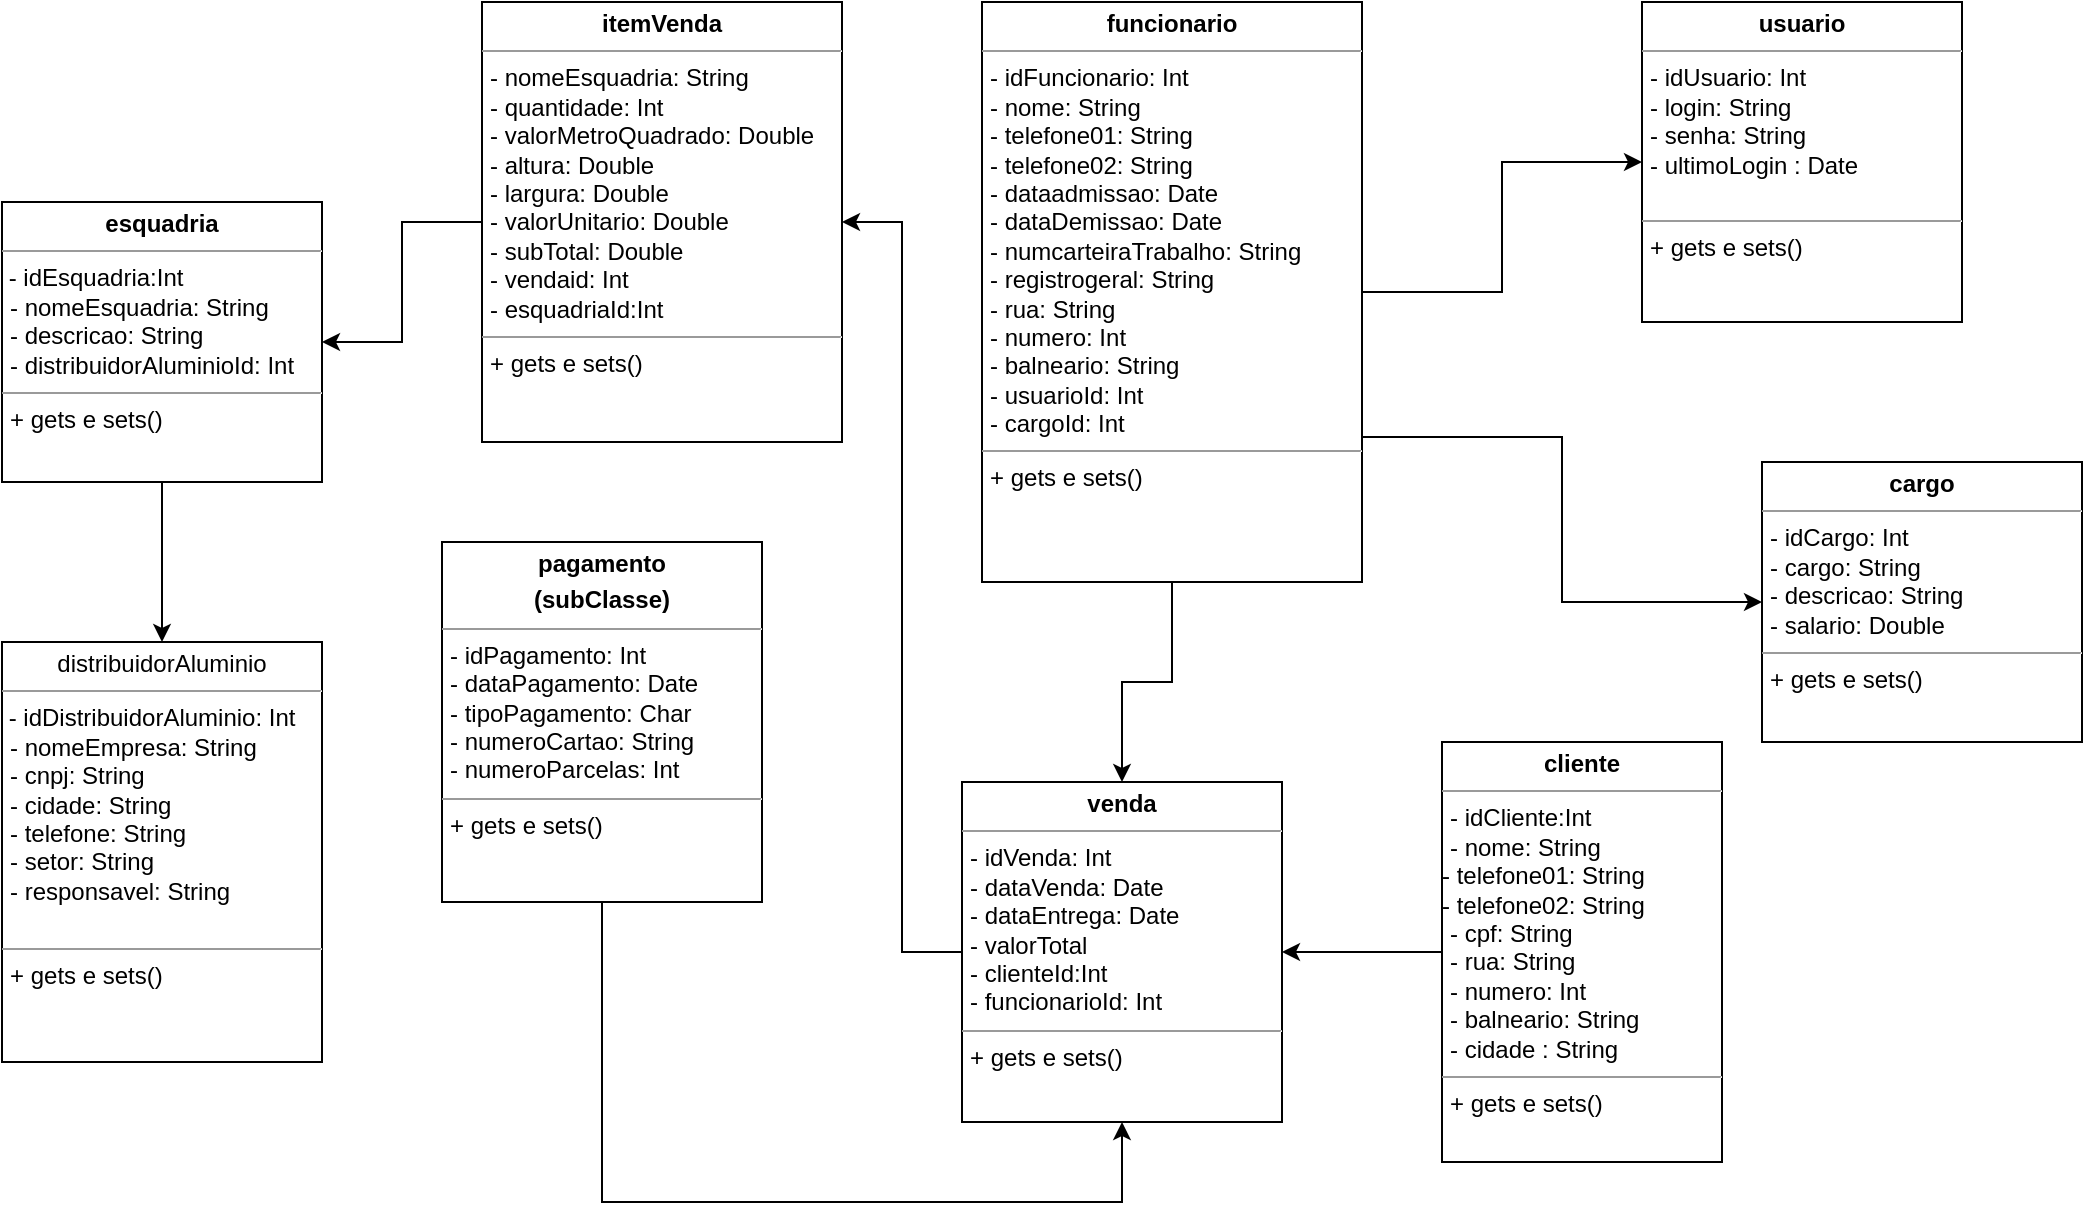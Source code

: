 <mxfile version="22.0.2" type="device">
  <diagram name="Page-1" id="y-ac1SQpscc77dCYOaPY">
    <mxGraphModel dx="1466" dy="1461" grid="1" gridSize="10" guides="1" tooltips="1" connect="1" arrows="1" fold="1" page="1" pageScale="1" pageWidth="1100" pageHeight="850" background="#ffffff" math="0" shadow="0">
      <root>
        <mxCell id="0" />
        <mxCell id="1" parent="0" />
        <mxCell id="Hye-L756V00N9L44a5Xq-5" value="&lt;p style=&quot;margin:0px;margin-top:4px;text-align:center;&quot;&gt;&lt;font style=&quot;vertical-align: inherit;&quot;&gt;&lt;font style=&quot;vertical-align: inherit;&quot;&gt;&lt;b&gt;&lt;font style=&quot;vertical-align: inherit;&quot;&gt;&lt;font style=&quot;vertical-align: inherit;&quot;&gt;&lt;font style=&quot;vertical-align: inherit;&quot;&gt;&lt;font style=&quot;vertical-align: inherit;&quot;&gt;usuario&lt;/font&gt;&lt;/font&gt;&lt;/font&gt;&lt;/font&gt;&lt;/b&gt;&lt;/font&gt;&lt;/font&gt;&lt;/p&gt;&lt;hr size=&quot;1&quot;&gt;&lt;p style=&quot;margin:0px;margin-left:4px;&quot;&gt;- idUsuario: Int&lt;/p&gt;&lt;p style=&quot;margin:0px;margin-left:4px;&quot;&gt;&lt;font style=&quot;vertical-align: inherit;&quot;&gt;&lt;font style=&quot;vertical-align: inherit;&quot;&gt;&lt;font style=&quot;vertical-align: inherit;&quot;&gt;&lt;font style=&quot;vertical-align: inherit;&quot;&gt;&lt;font style=&quot;vertical-align: inherit;&quot;&gt;&lt;font style=&quot;vertical-align: inherit;&quot;&gt;- login: String &lt;/font&gt;&lt;/font&gt;&lt;/font&gt;&lt;/font&gt;&lt;/font&gt;&lt;/font&gt;&lt;br&gt;&lt;font style=&quot;vertical-align: inherit;&quot;&gt;&lt;font style=&quot;vertical-align: inherit;&quot;&gt;&lt;font style=&quot;vertical-align: inherit;&quot;&gt;&lt;font style=&quot;vertical-align: inherit;&quot;&gt;&lt;font style=&quot;vertical-align: inherit;&quot;&gt;&lt;font style=&quot;vertical-align: inherit;&quot;&gt;- senha: String&lt;/font&gt;&lt;/font&gt;&lt;/font&gt;&lt;/font&gt;&lt;/font&gt;&lt;/font&gt;&lt;/p&gt;&lt;p style=&quot;margin:0px;margin-left:4px;&quot;&gt;&lt;font style=&quot;vertical-align: inherit;&quot;&gt;&lt;font style=&quot;vertical-align: inherit;&quot;&gt;&lt;font style=&quot;vertical-align: inherit;&quot;&gt;&lt;font style=&quot;vertical-align: inherit;&quot;&gt;&lt;font style=&quot;vertical-align: inherit;&quot;&gt;&lt;font style=&quot;vertical-align: inherit;&quot;&gt;&lt;font style=&quot;vertical-align: inherit;&quot;&gt;&lt;font style=&quot;vertical-align: inherit;&quot;&gt;- ultimoLogin : Date&lt;/font&gt;&lt;/font&gt;&lt;/font&gt;&lt;/font&gt;&lt;/font&gt;&lt;/font&gt;&lt;/font&gt;&lt;/font&gt;&lt;/p&gt;&lt;p style=&quot;margin:0px;margin-left:4px;&quot;&gt;&lt;br&gt;&lt;/p&gt;&lt;hr size=&quot;1&quot;&gt;&lt;p style=&quot;margin:0px;margin-left:4px;&quot;&gt;+ gets e sets()&lt;br&gt;&lt;/p&gt;" style="verticalAlign=top;align=left;overflow=fill;fontSize=12;fontFamily=Helvetica;html=1;whiteSpace=wrap;" parent="1" vertex="1">
          <mxGeometry x="840" y="-400" width="160" height="160" as="geometry" />
        </mxCell>
        <mxCell id="A31YJyh6Xbmf7So8F6tx-86" style="edgeStyle=orthogonalEdgeStyle;rounded=0;orthogonalLoop=1;jettySize=auto;html=1;" parent="1" source="A31YJyh6Xbmf7So8F6tx-1" target="Hye-L756V00N9L44a5Xq-5" edge="1">
          <mxGeometry relative="1" as="geometry" />
        </mxCell>
        <mxCell id="A31YJyh6Xbmf7So8F6tx-87" style="edgeStyle=orthogonalEdgeStyle;rounded=0;orthogonalLoop=1;jettySize=auto;html=1;entryX=0;entryY=0.5;entryDx=0;entryDy=0;exitX=1;exitY=0.75;exitDx=0;exitDy=0;" parent="1" source="A31YJyh6Xbmf7So8F6tx-1" target="A31YJyh6Xbmf7So8F6tx-4" edge="1">
          <mxGeometry relative="1" as="geometry" />
        </mxCell>
        <mxCell id="A31YJyh6Xbmf7So8F6tx-88" style="edgeStyle=orthogonalEdgeStyle;rounded=0;orthogonalLoop=1;jettySize=auto;html=1;entryX=0.5;entryY=0;entryDx=0;entryDy=0;" parent="1" source="A31YJyh6Xbmf7So8F6tx-1" target="A31YJyh6Xbmf7So8F6tx-6" edge="1">
          <mxGeometry relative="1" as="geometry" />
        </mxCell>
        <mxCell id="A31YJyh6Xbmf7So8F6tx-1" value="&lt;p style=&quot;margin:0px;margin-top:4px;text-align:center;&quot;&gt;&lt;font style=&quot;vertical-align: inherit;&quot;&gt;&lt;font style=&quot;vertical-align: inherit;&quot;&gt;&lt;b&gt;funcionario&lt;/b&gt;&lt;/font&gt;&lt;/font&gt;&lt;/p&gt;&lt;hr size=&quot;1&quot;&gt;&lt;p style=&quot;margin:0px;margin-left:4px;&quot;&gt;&lt;font style=&quot;vertical-align: inherit;&quot;&gt;&lt;font style=&quot;vertical-align: inherit;&quot;&gt;- idFuncionario: Int&lt;/font&gt;&lt;/font&gt;&lt;span style=&quot;background-color: initial;&quot;&gt;&amp;nbsp;&lt;/span&gt;&lt;/p&gt;&lt;p style=&quot;margin:0px;margin-left:4px;&quot;&gt;&lt;font style=&quot;vertical-align: inherit;&quot;&gt;&lt;font style=&quot;vertical-align: inherit;&quot;&gt;- nome: String&lt;/font&gt;&lt;/font&gt;&lt;br&gt;&lt;font style=&quot;vertical-align: inherit;&quot;&gt;&lt;font style=&quot;vertical-align: inherit;&quot;&gt;- telefone01: String&lt;br&gt;&lt;/font&gt;&lt;/font&gt;&lt;/p&gt;&lt;p style=&quot;margin:0px;margin-left:4px;&quot;&gt;&lt;font style=&quot;vertical-align: inherit;&quot;&gt;&lt;font style=&quot;vertical-align: inherit;&quot;&gt;- telefone02: String&lt;br&gt;&lt;/font&gt;&lt;/font&gt;&lt;/p&gt;&lt;p style=&quot;margin:0px;margin-left:4px;&quot;&gt;&lt;font style=&quot;vertical-align: inherit;&quot;&gt;&lt;font style=&quot;vertical-align: inherit;&quot;&gt;- dataadmissao: Date&lt;/font&gt;&lt;/font&gt;&lt;/p&gt;&lt;p style=&quot;margin:0px;margin-left:4px;&quot;&gt;&lt;font style=&quot;vertical-align: inherit;&quot;&gt;&lt;font style=&quot;vertical-align: inherit;&quot;&gt;&lt;font style=&quot;vertical-align: inherit;&quot;&gt;&lt;font style=&quot;vertical-align: inherit;&quot;&gt;- dataDemissao: Date&lt;/font&gt;&lt;/font&gt;&lt;/font&gt;&lt;/font&gt;&lt;/p&gt;&lt;p style=&quot;margin:0px;margin-left:4px;&quot;&gt;&lt;font style=&quot;vertical-align: inherit;&quot;&gt;&lt;font style=&quot;vertical-align: inherit;&quot;&gt;&lt;font style=&quot;vertical-align: inherit;&quot;&gt;&lt;font style=&quot;vertical-align: inherit;&quot;&gt;- numcarteiraTrabalho: String&lt;/font&gt;&lt;/font&gt;&lt;/font&gt;&lt;/font&gt;&lt;/p&gt;&lt;p style=&quot;margin:0px;margin-left:4px;&quot;&gt;&lt;font style=&quot;vertical-align: inherit;&quot;&gt;&lt;font style=&quot;vertical-align: inherit;&quot;&gt;&lt;font style=&quot;vertical-align: inherit;&quot;&gt;&lt;font style=&quot;vertical-align: inherit;&quot;&gt;- registrogeral: String&lt;/font&gt;&lt;/font&gt;&lt;/font&gt;&lt;/font&gt;&lt;/p&gt;&lt;p style=&quot;margin:0px;margin-left:4px;&quot;&gt;&lt;font style=&quot;vertical-align: inherit;&quot;&gt;&lt;font style=&quot;vertical-align: inherit;&quot;&gt;&lt;font style=&quot;vertical-align: inherit;&quot;&gt;&lt;font style=&quot;vertical-align: inherit;&quot;&gt;- rua: String&lt;/font&gt;&lt;/font&gt;&lt;/font&gt;&lt;/font&gt;&lt;/p&gt;&lt;p style=&quot;margin:0px;margin-left:4px;&quot;&gt;&lt;font style=&quot;vertical-align: inherit;&quot;&gt;&lt;font style=&quot;vertical-align: inherit;&quot;&gt;&lt;font style=&quot;vertical-align: inherit;&quot;&gt;&lt;font style=&quot;vertical-align: inherit;&quot;&gt;- numero: Int&lt;/font&gt;&lt;/font&gt;&lt;/font&gt;&lt;/font&gt;&lt;/p&gt;&lt;p style=&quot;margin:0px;margin-left:4px;&quot;&gt;&lt;font style=&quot;vertical-align: inherit;&quot;&gt;&lt;font style=&quot;vertical-align: inherit;&quot;&gt;&lt;font style=&quot;vertical-align: inherit;&quot;&gt;&lt;font style=&quot;vertical-align: inherit;&quot;&gt;- balneario: String&amp;nbsp;&lt;/font&gt;&lt;/font&gt;&lt;/font&gt;&lt;/font&gt;&lt;/p&gt;&lt;p style=&quot;margin:0px;margin-left:4px;&quot;&gt;&lt;font style=&quot;vertical-align: inherit;&quot;&gt;&lt;font style=&quot;vertical-align: inherit;&quot;&gt;&lt;font style=&quot;vertical-align: inherit;&quot;&gt;&lt;font style=&quot;vertical-align: inherit;&quot;&gt;- usuarioId: Int&lt;/font&gt;&lt;/font&gt;&lt;/font&gt;&lt;/font&gt;&lt;/p&gt;&lt;p style=&quot;margin:0px;margin-left:4px;&quot;&gt;&lt;font style=&quot;vertical-align: inherit;&quot;&gt;&lt;font style=&quot;vertical-align: inherit;&quot;&gt;&lt;font style=&quot;vertical-align: inherit;&quot;&gt;&lt;font style=&quot;vertical-align: inherit;&quot;&gt;- cargoId: Int&lt;/font&gt;&lt;/font&gt;&lt;/font&gt;&lt;/font&gt;&lt;/p&gt;&lt;hr size=&quot;1&quot;&gt;&lt;p style=&quot;margin:0px;margin-left:4px;&quot;&gt;+ gets e sets()&lt;br&gt;&lt;/p&gt;" style="verticalAlign=top;align=left;overflow=fill;fontSize=12;fontFamily=Helvetica;html=1;whiteSpace=wrap;" parent="1" vertex="1">
          <mxGeometry x="510" y="-400" width="190" height="290" as="geometry" />
        </mxCell>
        <mxCell id="A31YJyh6Xbmf7So8F6tx-4" value="&lt;p style=&quot;margin:0px;margin-top:4px;text-align:center;&quot;&gt;&lt;b&gt;cargo&lt;/b&gt;&lt;/p&gt;&lt;hr size=&quot;1&quot;&gt;&lt;p style=&quot;margin:0px;margin-left:4px;&quot;&gt;- idCargo: Int&lt;/p&gt;&lt;p style=&quot;margin:0px;margin-left:4px;&quot;&gt;- cargo: String&lt;/p&gt;&lt;p style=&quot;margin:0px;margin-left:4px;&quot;&gt;- descricao: String&lt;/p&gt;&lt;p style=&quot;margin:0px;margin-left:4px;&quot;&gt;- salario: Double&lt;/p&gt;&lt;hr size=&quot;1&quot;&gt;&lt;p style=&quot;margin:0px;margin-left:4px;&quot;&gt;+ gets e sets()&lt;br&gt;&lt;/p&gt;" style="verticalAlign=top;align=left;overflow=fill;fontSize=12;fontFamily=Helvetica;html=1;whiteSpace=wrap;" parent="1" vertex="1">
          <mxGeometry x="900" y="-170" width="160" height="140" as="geometry" />
        </mxCell>
        <mxCell id="A31YJyh6Xbmf7So8F6tx-90" style="edgeStyle=orthogonalEdgeStyle;rounded=0;orthogonalLoop=1;jettySize=auto;html=1;entryX=1;entryY=0.5;entryDx=0;entryDy=0;" parent="1" source="A31YJyh6Xbmf7So8F6tx-6" target="A31YJyh6Xbmf7So8F6tx-52" edge="1">
          <mxGeometry relative="1" as="geometry" />
        </mxCell>
        <mxCell id="A31YJyh6Xbmf7So8F6tx-6" value="&lt;p style=&quot;margin:0px;margin-top:4px;text-align:center;&quot;&gt;&lt;b&gt;venda&lt;/b&gt;&lt;/p&gt;&lt;hr size=&quot;1&quot;&gt;&lt;p style=&quot;margin:0px;margin-left:4px;&quot;&gt;- idVenda: Int&lt;/p&gt;&lt;p style=&quot;margin:0px;margin-left:4px;&quot;&gt;- dataVenda: Date&lt;/p&gt;&lt;p style=&quot;margin:0px;margin-left:4px;&quot;&gt;- dataEntrega: Date&lt;/p&gt;&lt;p style=&quot;margin:0px;margin-left:4px;&quot;&gt;- valorTotal&lt;/p&gt;&lt;p style=&quot;margin:0px;margin-left:4px;&quot;&gt;- clienteId:Int&lt;/p&gt;&lt;p style=&quot;margin:0px;margin-left:4px;&quot;&gt;- funcionarioId: Int&lt;span style=&quot;&quot;&gt;&lt;span style=&quot;white-space: pre;&quot;&gt;&amp;nbsp;&amp;nbsp;&amp;nbsp;&amp;nbsp;&lt;/span&gt;&lt;/span&gt;&lt;/p&gt;&lt;hr size=&quot;1&quot;&gt;&lt;p style=&quot;margin:0px;margin-left:4px;&quot;&gt;+ gets e sets()&lt;br&gt;&lt;/p&gt;" style="verticalAlign=top;align=left;overflow=fill;fontSize=12;fontFamily=Helvetica;html=1;whiteSpace=wrap;" parent="1" vertex="1">
          <mxGeometry x="500" y="-10" width="160" height="170" as="geometry" />
        </mxCell>
        <mxCell id="A31YJyh6Xbmf7So8F6tx-89" style="edgeStyle=orthogonalEdgeStyle;rounded=0;orthogonalLoop=1;jettySize=auto;html=1;exitX=0;exitY=0.5;exitDx=0;exitDy=0;entryX=1;entryY=0.5;entryDx=0;entryDy=0;" parent="1" source="A31YJyh6Xbmf7So8F6tx-40" target="A31YJyh6Xbmf7So8F6tx-6" edge="1">
          <mxGeometry relative="1" as="geometry" />
        </mxCell>
        <mxCell id="A31YJyh6Xbmf7So8F6tx-40" value="&lt;p style=&quot;margin:0px;margin-top:4px;text-align:center;&quot;&gt;&lt;b&gt;cliente&lt;/b&gt;&lt;/p&gt;&lt;hr size=&quot;1&quot;&gt;&lt;p style=&quot;margin:0px;margin-left:4px;&quot;&gt;- idCliente:Int&lt;/p&gt;&lt;p style=&quot;margin:0px;margin-left:4px;&quot;&gt;- nome: String&lt;/p&gt;- telefone01: String&lt;br&gt;- telefone02: String&lt;br&gt;&lt;p style=&quot;margin:0px;margin-left:4px;&quot;&gt;- cpf: String&amp;nbsp;&lt;/p&gt;&lt;p style=&quot;margin:0px;margin-left:4px;&quot;&gt;- rua: String&lt;/p&gt;&lt;p style=&quot;margin:0px;margin-left:4px;&quot;&gt;- numero: Int&lt;/p&gt;&lt;p style=&quot;margin:0px;margin-left:4px;&quot;&gt;- balneario: String&lt;/p&gt;&lt;p style=&quot;margin:0px;margin-left:4px;&quot;&gt;- cidade : String&lt;/p&gt;&lt;hr size=&quot;1&quot;&gt;&lt;p style=&quot;margin:0px;margin-left:4px;&quot;&gt;+ gets e sets()&lt;br&gt;&lt;/p&gt;" style="verticalAlign=top;align=left;overflow=fill;fontSize=12;fontFamily=Helvetica;html=1;whiteSpace=wrap;" parent="1" vertex="1">
          <mxGeometry x="740" y="-30" width="140" height="210" as="geometry" />
        </mxCell>
        <mxCell id="iajTgeFrvgq2uHavJRf2-1" style="edgeStyle=orthogonalEdgeStyle;rounded=0;orthogonalLoop=1;jettySize=auto;html=1;entryX=0.5;entryY=1;entryDx=0;entryDy=0;" edge="1" parent="1" source="A31YJyh6Xbmf7So8F6tx-42" target="A31YJyh6Xbmf7So8F6tx-6">
          <mxGeometry relative="1" as="geometry">
            <Array as="points">
              <mxPoint x="320" y="200" />
              <mxPoint x="580" y="200" />
            </Array>
          </mxGeometry>
        </mxCell>
        <mxCell id="A31YJyh6Xbmf7So8F6tx-42" value="&lt;p style=&quot;margin:0px;margin-top:4px;text-align:center;&quot;&gt;&lt;b&gt;pagamento&lt;/b&gt;&lt;/p&gt;&lt;p style=&quot;margin:0px;margin-top:4px;text-align:center;&quot;&gt;&lt;b&gt;(subClasse)&lt;/b&gt;&lt;/p&gt;&lt;hr size=&quot;1&quot;&gt;&lt;p style=&quot;margin:0px;margin-left:4px;&quot;&gt;- idPagamento: Int&lt;/p&gt;&lt;p style=&quot;margin:0px;margin-left:4px;&quot;&gt;- dataPagamento: Date&lt;/p&gt;&lt;p style=&quot;margin:0px;margin-left:4px;&quot;&gt;- tipoPagamento: Char&lt;/p&gt;&lt;p style=&quot;margin:0px;margin-left:4px;&quot;&gt;- numeroCartao: String&lt;/p&gt;&lt;p style=&quot;margin:0px;margin-left:4px;&quot;&gt;- numeroParcelas: Int&lt;span style=&quot;background-color: initial;&quot;&gt;&amp;nbsp;&lt;/span&gt;&lt;/p&gt;&lt;hr size=&quot;1&quot;&gt;&lt;p style=&quot;margin:0px;margin-left:4px;&quot;&gt;+ gets e sets()&lt;br&gt;&lt;/p&gt;" style="verticalAlign=top;align=left;overflow=fill;fontSize=12;fontFamily=Helvetica;html=1;whiteSpace=wrap;" parent="1" vertex="1">
          <mxGeometry x="240" y="-130" width="160" height="180" as="geometry" />
        </mxCell>
        <mxCell id="A31YJyh6Xbmf7So8F6tx-91" style="edgeStyle=orthogonalEdgeStyle;rounded=0;orthogonalLoop=1;jettySize=auto;html=1;entryX=1;entryY=0.5;entryDx=0;entryDy=0;" parent="1" source="A31YJyh6Xbmf7So8F6tx-52" target="A31YJyh6Xbmf7So8F6tx-54" edge="1">
          <mxGeometry relative="1" as="geometry" />
        </mxCell>
        <mxCell id="A31YJyh6Xbmf7So8F6tx-52" value="&lt;p style=&quot;margin:0px;margin-top:4px;text-align:center;&quot;&gt;&lt;b&gt;itemVenda&lt;/b&gt;&lt;/p&gt;&lt;hr size=&quot;1&quot;&gt;&lt;p style=&quot;margin:0px;margin-left:4px;&quot;&gt;- nomeEsquadria: String&lt;/p&gt;&lt;p style=&quot;margin:0px;margin-left:4px;&quot;&gt;- quantidade: Int&lt;/p&gt;&lt;p style=&quot;margin:0px;margin-left:4px;&quot;&gt;- valorMetroQuadrado: Double&lt;/p&gt;&lt;p style=&quot;margin:0px;margin-left:4px;&quot;&gt;- altura: Double&lt;/p&gt;&lt;p style=&quot;margin:0px;margin-left:4px;&quot;&gt;- largura: Double&lt;/p&gt;&lt;p style=&quot;margin:0px;margin-left:4px;&quot;&gt;- valorUnitario: Double&lt;/p&gt;&lt;p style=&quot;margin:0px;margin-left:4px;&quot;&gt;- subTotal: Double&lt;/p&gt;&lt;p style=&quot;margin:0px;margin-left:4px;&quot;&gt;- vendaid: Int&lt;/p&gt;&lt;p style=&quot;margin:0px;margin-left:4px;&quot;&gt;- esquadriaId:Int&lt;/p&gt;&lt;hr size=&quot;1&quot;&gt;&lt;p style=&quot;margin:0px;margin-left:4px;&quot;&gt;+ gets e sets()&lt;br&gt;&lt;/p&gt;" style="verticalAlign=top;align=left;overflow=fill;fontSize=12;fontFamily=Helvetica;html=1;whiteSpace=wrap;" parent="1" vertex="1">
          <mxGeometry x="260" y="-400" width="180" height="220" as="geometry" />
        </mxCell>
        <mxCell id="A31YJyh6Xbmf7So8F6tx-92" style="edgeStyle=orthogonalEdgeStyle;rounded=0;orthogonalLoop=1;jettySize=auto;html=1;" parent="1" source="A31YJyh6Xbmf7So8F6tx-54" target="A31YJyh6Xbmf7So8F6tx-55" edge="1">
          <mxGeometry relative="1" as="geometry" />
        </mxCell>
        <mxCell id="A31YJyh6Xbmf7So8F6tx-54" value="&lt;p style=&quot;margin:0px;margin-top:4px;text-align:center;&quot;&gt;&lt;b&gt;esquadria&lt;/b&gt;&lt;/p&gt;&lt;hr size=&quot;1&quot;&gt;&amp;nbsp;- idEsquadria:Int&lt;br&gt;&lt;p style=&quot;margin:0px;margin-left:4px;&quot;&gt;- nomeEsquadria: String&lt;/p&gt;&lt;p style=&quot;margin:0px;margin-left:4px;&quot;&gt;- descricao: String&lt;/p&gt;&lt;p style=&quot;margin:0px;margin-left:4px;&quot;&gt;- distribuidorAluminioId: Int&lt;/p&gt;&lt;hr size=&quot;1&quot;&gt;&lt;p style=&quot;margin:0px;margin-left:4px;&quot;&gt;+ gets e sets()&lt;br&gt;&lt;/p&gt;&lt;p style=&quot;margin:0px;margin-left:4px;&quot;&gt;&lt;br&gt;&lt;/p&gt;" style="verticalAlign=top;align=left;overflow=fill;fontSize=12;fontFamily=Helvetica;html=1;whiteSpace=wrap;" parent="1" vertex="1">
          <mxGeometry x="20" y="-300" width="160" height="140" as="geometry" />
        </mxCell>
        <mxCell id="A31YJyh6Xbmf7So8F6tx-55" value="&lt;p style=&quot;margin:0px;margin-top:4px;text-align:center;&quot;&gt;distribuidorAluminio&lt;/p&gt;&lt;hr size=&quot;1&quot;&gt;&amp;nbsp;- idDistribuidorAluminio: Int&lt;br&gt;&lt;p style=&quot;margin:0px;margin-left:4px;&quot;&gt;- nomeEmpresa: String&lt;/p&gt;&lt;p style=&quot;margin:0px;margin-left:4px;&quot;&gt;- cnpj: String&lt;/p&gt;&lt;p style=&quot;margin:0px;margin-left:4px;&quot;&gt;- cidade: String&lt;/p&gt;&lt;p style=&quot;border-color: var(--border-color); margin: 0px 0px 0px 4px;&quot;&gt;- telefone: String&lt;/p&gt;&lt;p style=&quot;border-color: var(--border-color); margin: 0px 0px 0px 4px;&quot;&gt;- setor: String&lt;/p&gt;&lt;p style=&quot;border-color: var(--border-color); margin: 0px 0px 0px 4px;&quot;&gt;- responsavel: String&lt;/p&gt;&lt;div&gt;&lt;br&gt;&lt;/div&gt;&lt;hr size=&quot;1&quot;&gt;&lt;p style=&quot;margin:0px;margin-left:4px;&quot;&gt;+ gets e sets()&lt;br&gt;&lt;/p&gt;" style="verticalAlign=top;align=left;overflow=fill;fontSize=12;fontFamily=Helvetica;html=1;whiteSpace=wrap;" parent="1" vertex="1">
          <mxGeometry x="20" y="-80" width="160" height="210" as="geometry" />
        </mxCell>
        <mxCell id="A31YJyh6Xbmf7So8F6tx-93" style="edgeStyle=orthogonalEdgeStyle;rounded=0;orthogonalLoop=1;jettySize=auto;html=1;exitX=0.5;exitY=1;exitDx=0;exitDy=0;" parent="1" edge="1">
          <mxGeometry relative="1" as="geometry">
            <mxPoint x="815" y="-204" as="sourcePoint" />
            <mxPoint x="815" y="-204" as="targetPoint" />
          </mxGeometry>
        </mxCell>
      </root>
    </mxGraphModel>
  </diagram>
</mxfile>
